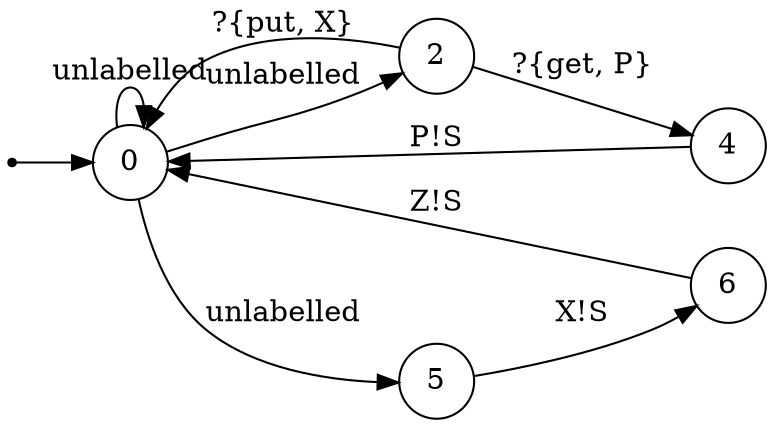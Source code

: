 digraph Communicating_Actor_Automata {

            rankdir=LR;
   size="100, 50"
  node [shape = doublecircle]; 

            node [shape = point]; START;
   node [shape = circle];
   START->0;

            
0 -> 2 [ label = "unlabelled"];
2 -> 4 [ label = "?{get, P}"];
4 -> 0 [ label = "P!S"];
2 -> 0 [ label = "?{put, X}"];
0 -> 0 [ label = "unlabelled"];
0 -> 5 [ label = "unlabelled"];
5 -> 6 [ label = "X!S"];
6 -> 0 [ label = "Z!S"];
}